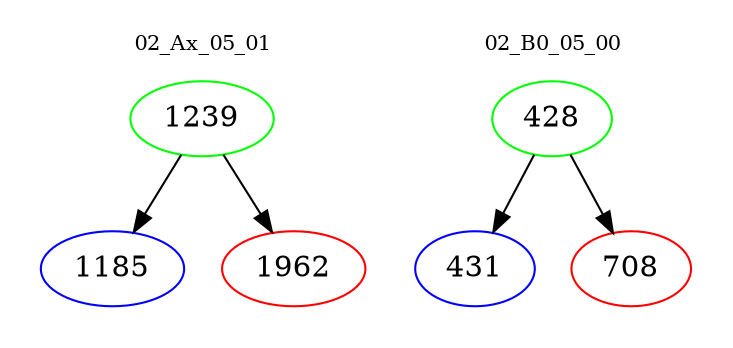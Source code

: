digraph{
subgraph cluster_0 {
color = white
label = "02_Ax_05_01";
fontsize=10;
T0_1239 [label="1239", color="green"]
T0_1239 -> T0_1185 [color="black"]
T0_1185 [label="1185", color="blue"]
T0_1239 -> T0_1962 [color="black"]
T0_1962 [label="1962", color="red"]
}
subgraph cluster_1 {
color = white
label = "02_B0_05_00";
fontsize=10;
T1_428 [label="428", color="green"]
T1_428 -> T1_431 [color="black"]
T1_431 [label="431", color="blue"]
T1_428 -> T1_708 [color="black"]
T1_708 [label="708", color="red"]
}
}
